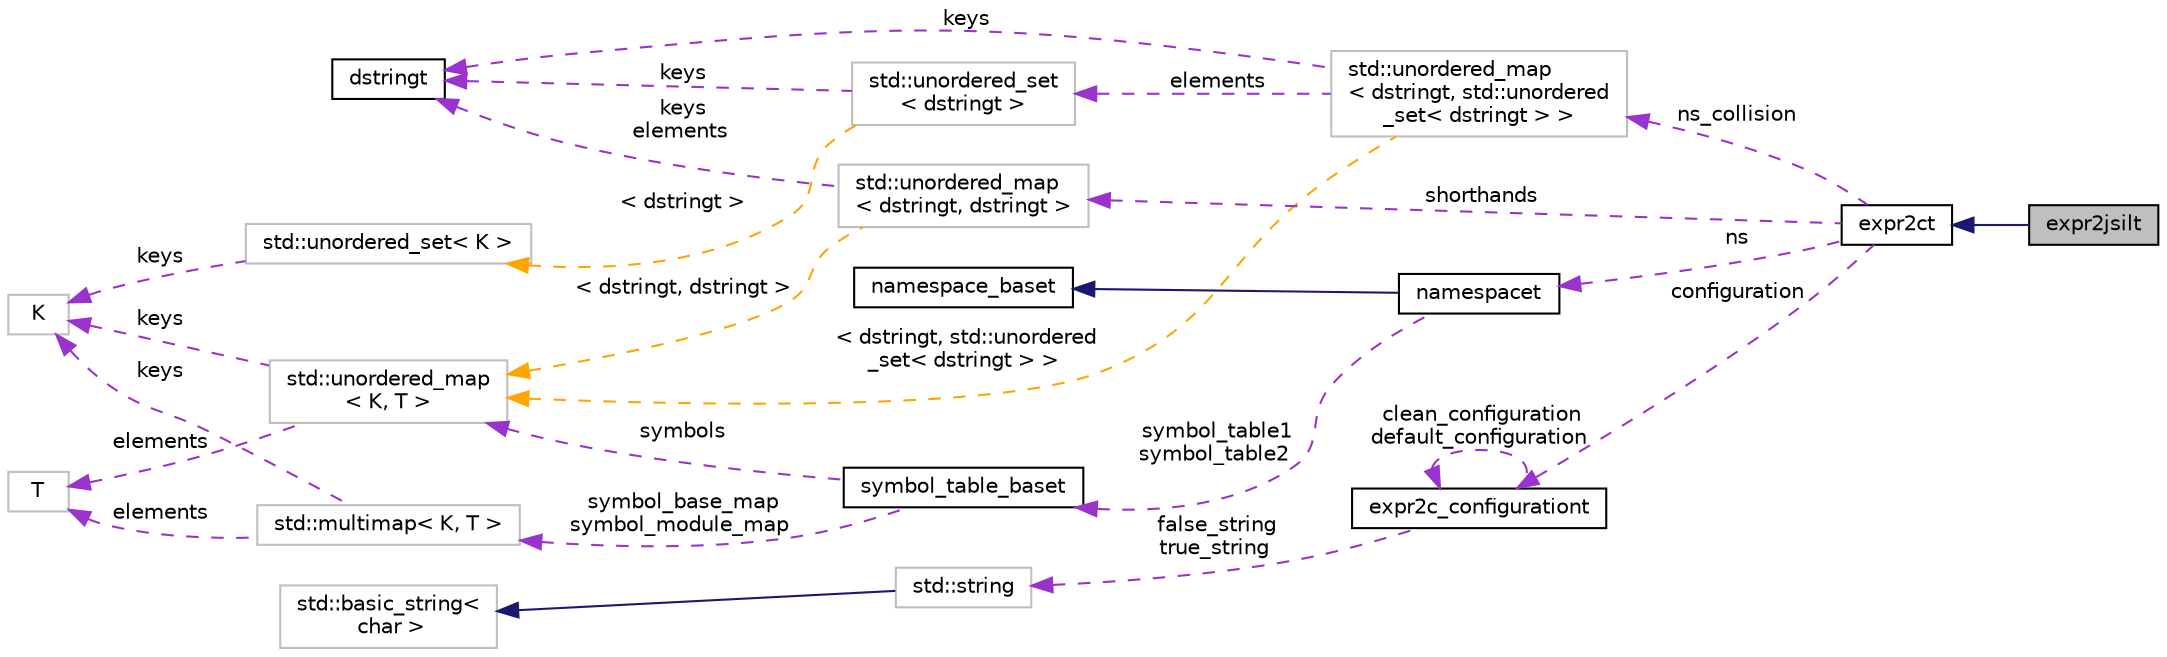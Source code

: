 digraph "expr2jsilt"
{
 // LATEX_PDF_SIZE
  bgcolor="transparent";
  edge [fontname="Helvetica",fontsize="10",labelfontname="Helvetica",labelfontsize="10"];
  node [fontname="Helvetica",fontsize="10",shape=record];
  rankdir="LR";
  Node1 [label="expr2jsilt",height=0.2,width=0.4,color="black", fillcolor="grey75", style="filled", fontcolor="black",tooltip=" "];
  Node2 -> Node1 [dir="back",color="midnightblue",fontsize="10",style="solid",fontname="Helvetica"];
  Node2 [label="expr2ct",height=0.2,width=0.4,color="black",URL="$classexpr2ct.html",tooltip=" "];
  Node3 -> Node2 [dir="back",color="darkorchid3",fontsize="10",style="dashed",label=" ns_collision" ,fontname="Helvetica"];
  Node3 [label="std::unordered_map\l\< dstringt, std::unordered\l_set\< dstringt \> \>",height=0.2,width=0.4,color="grey75",tooltip=" "];
  Node4 -> Node3 [dir="back",color="darkorchid3",fontsize="10",style="dashed",label=" elements" ,fontname="Helvetica"];
  Node4 [label="std::unordered_set\l\< dstringt \>",height=0.2,width=0.4,color="grey75",tooltip=" "];
  Node5 -> Node4 [dir="back",color="darkorchid3",fontsize="10",style="dashed",label=" keys" ,fontname="Helvetica"];
  Node5 [label="dstringt",height=0.2,width=0.4,color="black",URL="$classdstringt.html",tooltip="dstringt has one field, an unsigned integer no which is an index into a static table of strings."];
  Node6 -> Node4 [dir="back",color="orange",fontsize="10",style="dashed",label=" \< dstringt \>" ,fontname="Helvetica"];
  Node6 [label="std::unordered_set\< K \>",height=0.2,width=0.4,color="grey75",tooltip="STL class."];
  Node7 -> Node6 [dir="back",color="darkorchid3",fontsize="10",style="dashed",label=" keys" ,fontname="Helvetica"];
  Node7 [label="K",height=0.2,width=0.4,color="grey75",tooltip=" "];
  Node5 -> Node3 [dir="back",color="darkorchid3",fontsize="10",style="dashed",label=" keys" ,fontname="Helvetica"];
  Node8 -> Node3 [dir="back",color="orange",fontsize="10",style="dashed",label=" \< dstringt, std::unordered\l_set\< dstringt \> \>" ,fontname="Helvetica"];
  Node8 [label="std::unordered_map\l\< K, T \>",height=0.2,width=0.4,color="grey75",tooltip="STL class."];
  Node7 -> Node8 [dir="back",color="darkorchid3",fontsize="10",style="dashed",label=" keys" ,fontname="Helvetica"];
  Node9 -> Node8 [dir="back",color="darkorchid3",fontsize="10",style="dashed",label=" elements" ,fontname="Helvetica"];
  Node9 [label="T",height=0.2,width=0.4,color="grey75",tooltip=" "];
  Node10 -> Node2 [dir="back",color="darkorchid3",fontsize="10",style="dashed",label=" ns" ,fontname="Helvetica"];
  Node10 [label="namespacet",height=0.2,width=0.4,color="black",URL="$classnamespacet.html",tooltip="A namespacet is essentially one or two symbol tables bound together, to allow for symbol lookups in t..."];
  Node11 -> Node10 [dir="back",color="midnightblue",fontsize="10",style="solid",fontname="Helvetica"];
  Node11 [label="namespace_baset",height=0.2,width=0.4,color="black",URL="$classnamespace__baset.html",tooltip="Basic interface for a namespace."];
  Node12 -> Node10 [dir="back",color="darkorchid3",fontsize="10",style="dashed",label=" symbol_table1\nsymbol_table2" ,fontname="Helvetica"];
  Node12 [label="symbol_table_baset",height=0.2,width=0.4,color="black",URL="$classsymbol__table__baset.html",tooltip="The symbol table base class interface."];
  Node13 -> Node12 [dir="back",color="darkorchid3",fontsize="10",style="dashed",label=" symbol_base_map\nsymbol_module_map" ,fontname="Helvetica"];
  Node13 [label="std::multimap\< K, T \>",height=0.2,width=0.4,color="grey75",tooltip="STL class."];
  Node7 -> Node13 [dir="back",color="darkorchid3",fontsize="10",style="dashed",label=" keys" ,fontname="Helvetica"];
  Node9 -> Node13 [dir="back",color="darkorchid3",fontsize="10",style="dashed",label=" elements" ,fontname="Helvetica"];
  Node8 -> Node12 [dir="back",color="darkorchid3",fontsize="10",style="dashed",label=" symbols" ,fontname="Helvetica"];
  Node14 -> Node2 [dir="back",color="darkorchid3",fontsize="10",style="dashed",label=" configuration" ,fontname="Helvetica"];
  Node14 [label="expr2c_configurationt",height=0.2,width=0.4,color="black",URL="$structexpr2c__configurationt.html",tooltip="Used for configuring the behaviour of expr2c and type2c."];
  Node14 -> Node14 [dir="back",color="darkorchid3",fontsize="10",style="dashed",label=" clean_configuration\ndefault_configuration" ,fontname="Helvetica"];
  Node15 -> Node14 [dir="back",color="darkorchid3",fontsize="10",style="dashed",label=" false_string\ntrue_string" ,fontname="Helvetica"];
  Node15 [label="std::string",height=0.2,width=0.4,color="grey75",tooltip="STL class."];
  Node16 -> Node15 [dir="back",color="midnightblue",fontsize="10",style="solid",fontname="Helvetica"];
  Node16 [label="std::basic_string\<\l char \>",height=0.2,width=0.4,color="grey75",tooltip="STL class."];
  Node17 -> Node2 [dir="back",color="darkorchid3",fontsize="10",style="dashed",label=" shorthands" ,fontname="Helvetica"];
  Node17 [label="std::unordered_map\l\< dstringt, dstringt \>",height=0.2,width=0.4,color="grey75",tooltip=" "];
  Node5 -> Node17 [dir="back",color="darkorchid3",fontsize="10",style="dashed",label=" keys\nelements" ,fontname="Helvetica"];
  Node8 -> Node17 [dir="back",color="orange",fontsize="10",style="dashed",label=" \< dstringt, dstringt \>" ,fontname="Helvetica"];
}

